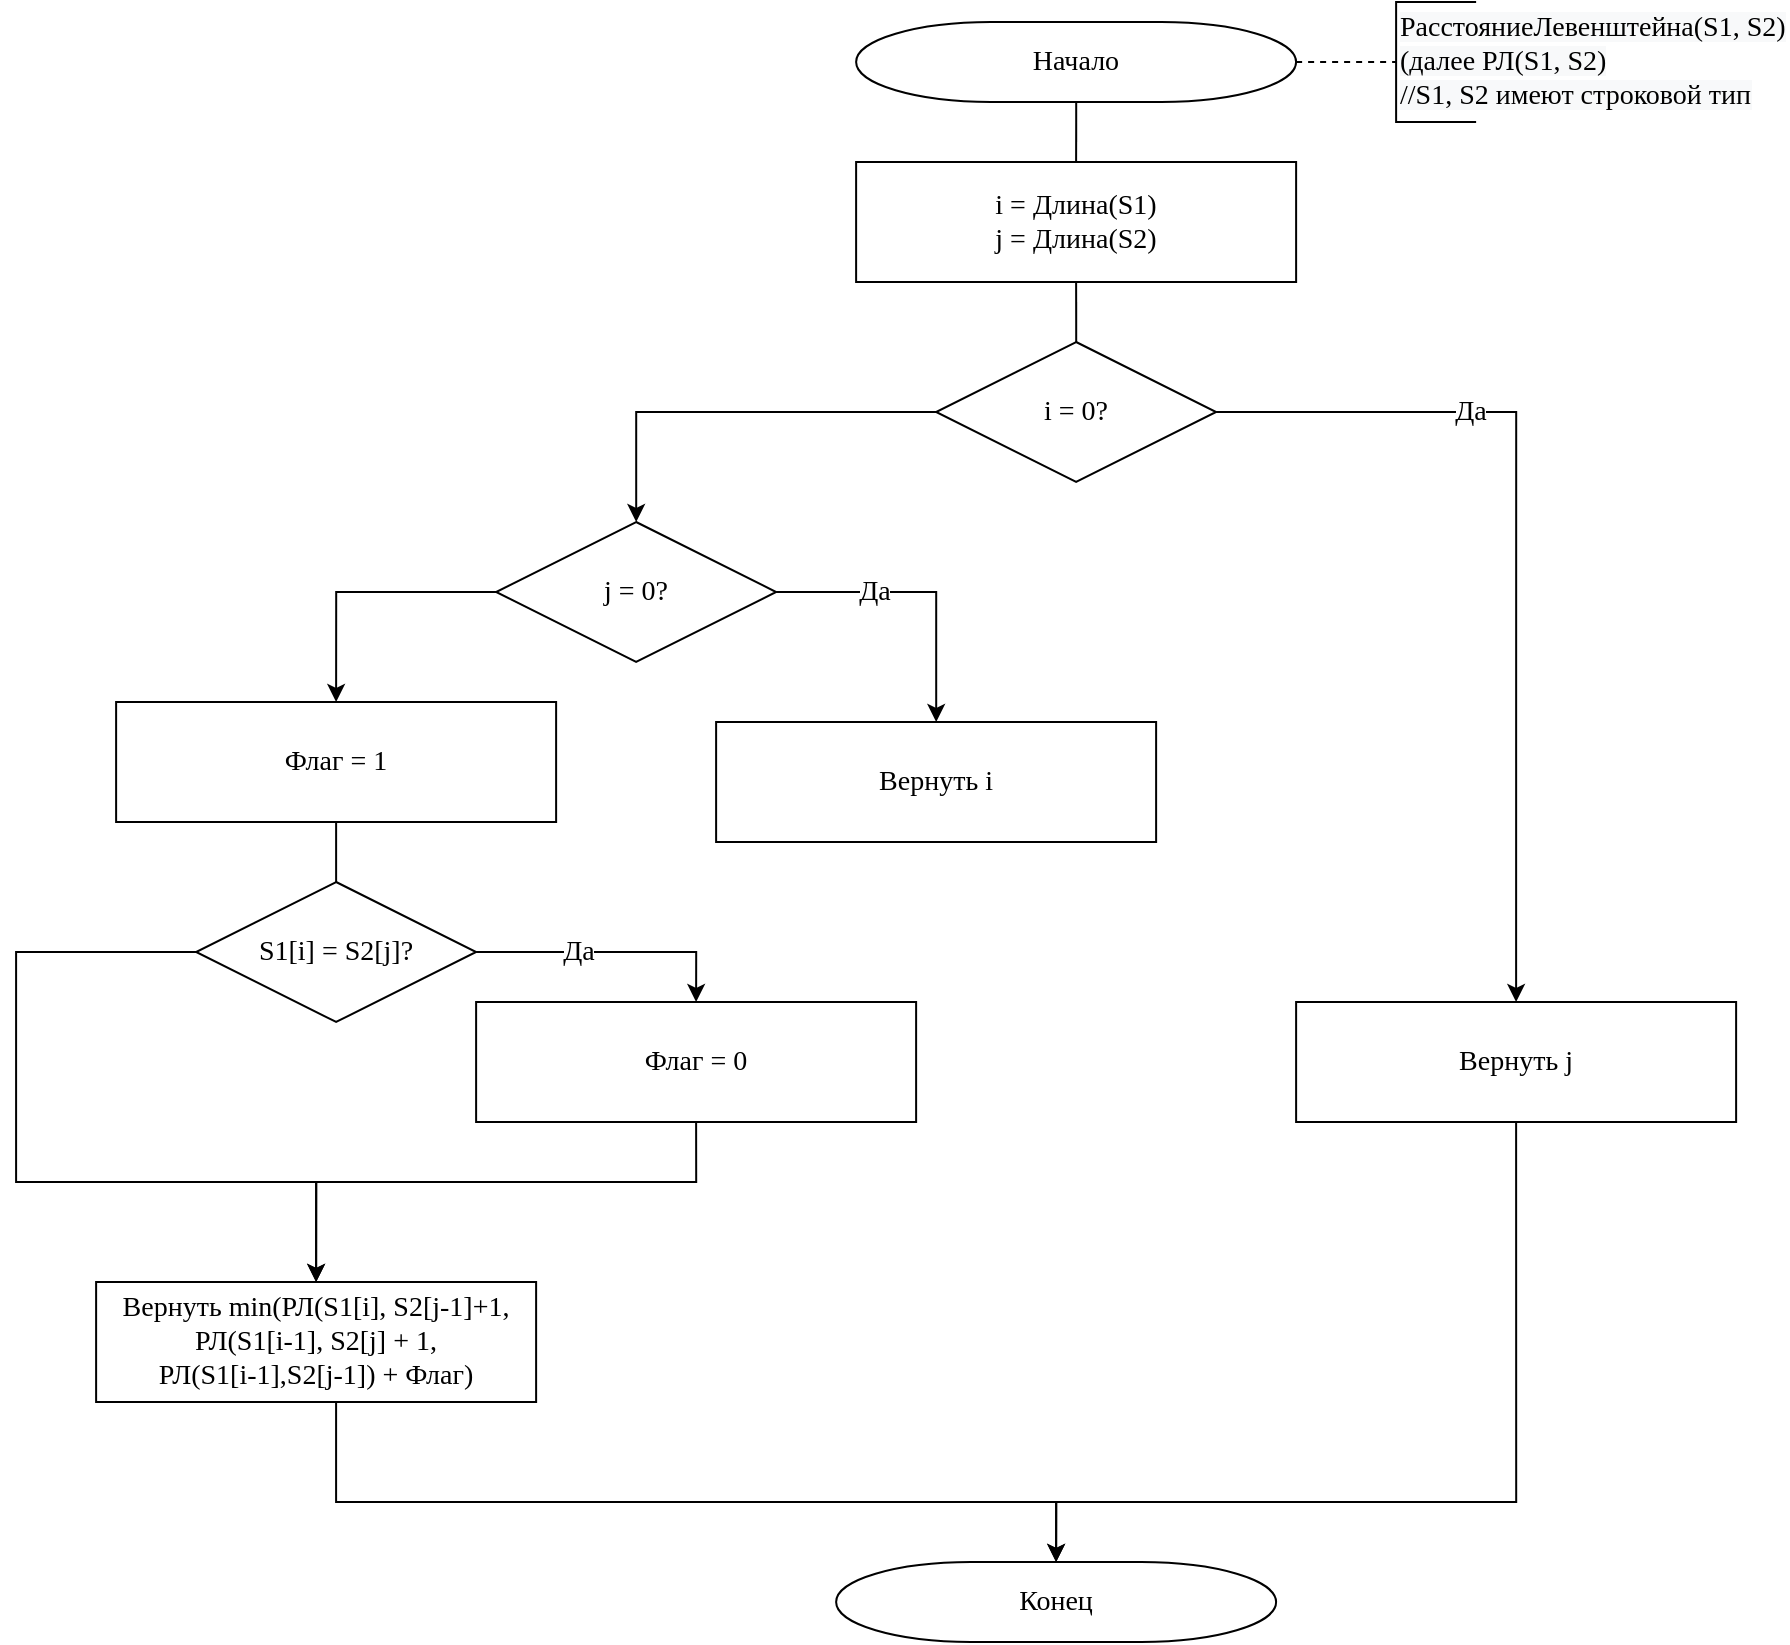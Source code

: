 <mxfile version="13.0.3" type="device"><diagram id="C5RBs43oDa-KdzZeNtuy" name="Page-1"><mxGraphModel dx="3685" dy="1109" grid="1" gridSize="10" guides="1" tooltips="1" connect="1" arrows="1" fold="1" page="1" pageScale="1" pageWidth="827" pageHeight="1169" math="0" shadow="0"><root><mxCell id="WIyWlLk6GJQsqaUBKTNV-0"/><mxCell id="WIyWlLk6GJQsqaUBKTNV-1" parent="WIyWlLk6GJQsqaUBKTNV-0"/><mxCell id="bsRwLm5__5h4R43yuuV7-6" style="edgeStyle=orthogonalEdgeStyle;rounded=0;orthogonalLoop=1;jettySize=auto;html=1;exitX=1;exitY=0.5;exitDx=0;exitDy=0;exitPerimeter=0;entryX=0;entryY=0.5;entryDx=0;entryDy=0;fontFamily=Times New Roman;fontSize=14;endArrow=none;endFill=0;dashed=1;entryPerimeter=0;" edge="1" parent="WIyWlLk6GJQsqaUBKTNV-1" source="bsRwLm5__5h4R43yuuV7-0" target="bsRwLm5__5h4R43yuuV7-8"><mxGeometry relative="1" as="geometry"><mxPoint x="-239.94" y="100" as="targetPoint"/><Array as="points"><mxPoint x="-199.94" y="110"/></Array></mxGeometry></mxCell><mxCell id="bsRwLm5__5h4R43yuuV7-0" value="Начало" style="strokeWidth=1;html=1;shape=mxgraph.flowchart.terminator;whiteSpace=wrap;fontSize=14;fontFamily=Times New Roman;" vertex="1" parent="WIyWlLk6GJQsqaUBKTNV-1"><mxGeometry x="-469.94" y="90" width="220" height="40" as="geometry"/></mxCell><mxCell id="bsRwLm5__5h4R43yuuV7-1" value="Конец" style="strokeWidth=1;html=1;shape=mxgraph.flowchart.terminator;whiteSpace=wrap;fontSize=14;fontFamily=Times New Roman;" vertex="1" parent="WIyWlLk6GJQsqaUBKTNV-1"><mxGeometry x="-479.94" y="860" width="220" height="40" as="geometry"/></mxCell><mxCell id="bsRwLm5__5h4R43yuuV7-11" value="Да" style="edgeStyle=orthogonalEdgeStyle;rounded=0;orthogonalLoop=1;jettySize=auto;html=1;exitX=1;exitY=0.5;exitDx=0;exitDy=0;exitPerimeter=0;entryX=0.5;entryY=0;entryDx=0;entryDy=0;endArrow=classic;endFill=1;fontFamily=Times New Roman;fontSize=14;" edge="1" parent="WIyWlLk6GJQsqaUBKTNV-1" source="bsRwLm5__5h4R43yuuV7-2" target="bsRwLm5__5h4R43yuuV7-32"><mxGeometry x="-0.429" relative="1" as="geometry"><mxPoint x="-99.94" y="440.0" as="targetPoint"/><mxPoint as="offset"/></mxGeometry></mxCell><mxCell id="bsRwLm5__5h4R43yuuV7-13" style="edgeStyle=orthogonalEdgeStyle;rounded=0;orthogonalLoop=1;jettySize=auto;html=1;exitX=0;exitY=0.5;exitDx=0;exitDy=0;exitPerimeter=0;endArrow=classic;endFill=1;fontFamily=Times New Roman;fontSize=14;" edge="1" parent="WIyWlLk6GJQsqaUBKTNV-1" source="bsRwLm5__5h4R43yuuV7-2" target="bsRwLm5__5h4R43yuuV7-12"><mxGeometry relative="1" as="geometry"/></mxCell><mxCell id="bsRwLm5__5h4R43yuuV7-2" value="i = 0?" style="strokeWidth=1;html=1;shape=mxgraph.flowchart.decision;whiteSpace=wrap;fontFamily=Times New Roman;fontSize=14;" vertex="1" parent="WIyWlLk6GJQsqaUBKTNV-1"><mxGeometry x="-429.94" y="250" width="140" height="70" as="geometry"/></mxCell><mxCell id="bsRwLm5__5h4R43yuuV7-8" value="&lt;span style=&quot;font-family: &amp;#34;times new roman&amp;#34; ; font-size: 14px ; font-style: normal ; font-weight: 400 ; letter-spacing: normal ; text-align: center ; text-indent: 0px ; text-transform: none ; word-spacing: 0px ; background-color: rgb(248 , 249 , 250) ; float: none ; display: inline&quot;&gt;РасстояниеЛевенштейна(S1, S2) &lt;br&gt;(далее РЛ(S1, S2)&lt;br&gt;//S1, S2 имеют строковой тип&lt;br&gt;&lt;/span&gt;" style="strokeWidth=1;html=1;shape=mxgraph.flowchart.annotation_1;align=left;pointerEvents=1;fontFamily=Times New Roman;fontSize=14;" vertex="1" parent="WIyWlLk6GJQsqaUBKTNV-1"><mxGeometry x="-199.94" y="80" width="40" height="60" as="geometry"/></mxCell><mxCell id="bsRwLm5__5h4R43yuuV7-16" value="Да" style="edgeStyle=orthogonalEdgeStyle;rounded=0;orthogonalLoop=1;jettySize=auto;html=1;exitX=1;exitY=0.5;exitDx=0;exitDy=0;exitPerimeter=0;endArrow=classic;endFill=1;fontFamily=Times New Roman;fontSize=14;" edge="1" parent="WIyWlLk6GJQsqaUBKTNV-1" source="bsRwLm5__5h4R43yuuV7-12" target="bsRwLm5__5h4R43yuuV7-15"><mxGeometry x="-0.31" relative="1" as="geometry"><mxPoint x="-1" as="offset"/></mxGeometry></mxCell><mxCell id="bsRwLm5__5h4R43yuuV7-20" style="edgeStyle=orthogonalEdgeStyle;rounded=0;orthogonalLoop=1;jettySize=auto;html=1;exitX=0;exitY=0.5;exitDx=0;exitDy=0;exitPerimeter=0;entryX=0.5;entryY=0;entryDx=0;entryDy=0;endArrow=classic;endFill=1;fontFamily=Times New Roman;fontSize=14;" edge="1" parent="WIyWlLk6GJQsqaUBKTNV-1" source="bsRwLm5__5h4R43yuuV7-12" target="bsRwLm5__5h4R43yuuV7-19"><mxGeometry relative="1" as="geometry"/></mxCell><mxCell id="bsRwLm5__5h4R43yuuV7-12" value="j = 0?" style="strokeWidth=1;html=1;shape=mxgraph.flowchart.decision;whiteSpace=wrap;fontFamily=Times New Roman;fontSize=14;" vertex="1" parent="WIyWlLk6GJQsqaUBKTNV-1"><mxGeometry x="-649.94" y="340" width="140" height="70" as="geometry"/></mxCell><mxCell id="bsRwLm5__5h4R43yuuV7-15" value="Вернуть i" style="rounded=0;whiteSpace=wrap;html=1;strokeWidth=1;fontFamily=Times New Roman;fontSize=14;" vertex="1" parent="WIyWlLk6GJQsqaUBKTNV-1"><mxGeometry x="-539.94" y="440" width="220" height="60" as="geometry"/></mxCell><mxCell id="bsRwLm5__5h4R43yuuV7-19" value="Флаг = 1" style="rounded=0;whiteSpace=wrap;html=1;strokeWidth=1;fontFamily=Times New Roman;fontSize=14;" vertex="1" parent="WIyWlLk6GJQsqaUBKTNV-1"><mxGeometry x="-839.94" y="430" width="220" height="60" as="geometry"/></mxCell><mxCell id="bsRwLm5__5h4R43yuuV7-25" style="edgeStyle=orthogonalEdgeStyle;rounded=0;orthogonalLoop=1;jettySize=auto;html=1;exitX=0.5;exitY=0;exitDx=0;exitDy=0;exitPerimeter=0;entryX=0.5;entryY=1;entryDx=0;entryDy=0;endArrow=none;endFill=0;fontFamily=Times New Roman;fontSize=14;" edge="1" parent="WIyWlLk6GJQsqaUBKTNV-1" source="bsRwLm5__5h4R43yuuV7-21" target="bsRwLm5__5h4R43yuuV7-19"><mxGeometry relative="1" as="geometry"/></mxCell><mxCell id="bsRwLm5__5h4R43yuuV7-27" value="Да" style="edgeStyle=orthogonalEdgeStyle;rounded=0;orthogonalLoop=1;jettySize=auto;html=1;exitX=1;exitY=0.5;exitDx=0;exitDy=0;exitPerimeter=0;entryX=0.5;entryY=0;entryDx=0;entryDy=0;endArrow=classic;endFill=1;fontFamily=Times New Roman;fontSize=14;" edge="1" parent="WIyWlLk6GJQsqaUBKTNV-1" source="bsRwLm5__5h4R43yuuV7-21" target="bsRwLm5__5h4R43yuuV7-26"><mxGeometry x="-0.25" relative="1" as="geometry"><mxPoint as="offset"/></mxGeometry></mxCell><mxCell id="bsRwLm5__5h4R43yuuV7-30" style="edgeStyle=orthogonalEdgeStyle;rounded=0;orthogonalLoop=1;jettySize=auto;html=1;exitX=0;exitY=0.5;exitDx=0;exitDy=0;exitPerimeter=0;endArrow=classic;endFill=1;fontFamily=Times New Roman;fontSize=14;entryX=0.5;entryY=0;entryDx=0;entryDy=0;" edge="1" parent="WIyWlLk6GJQsqaUBKTNV-1" source="bsRwLm5__5h4R43yuuV7-21" target="bsRwLm5__5h4R43yuuV7-28"><mxGeometry relative="1" as="geometry"><mxPoint x="-729.94" y="690" as="targetPoint"/><Array as="points"><mxPoint x="-889.94" y="555"/><mxPoint x="-889.94" y="670"/><mxPoint x="-739.94" y="670"/></Array></mxGeometry></mxCell><mxCell id="bsRwLm5__5h4R43yuuV7-21" value="S1[i] = S2[j]?" style="strokeWidth=1;html=1;shape=mxgraph.flowchart.decision;whiteSpace=wrap;fontFamily=Times New Roman;fontSize=14;" vertex="1" parent="WIyWlLk6GJQsqaUBKTNV-1"><mxGeometry x="-799.94" y="520" width="140" height="70" as="geometry"/></mxCell><mxCell id="bsRwLm5__5h4R43yuuV7-23" style="edgeStyle=orthogonalEdgeStyle;rounded=0;orthogonalLoop=1;jettySize=auto;html=1;exitX=0.5;exitY=0;exitDx=0;exitDy=0;endArrow=none;endFill=0;fontFamily=Times New Roman;fontSize=14;" edge="1" parent="WIyWlLk6GJQsqaUBKTNV-1" source="bsRwLm5__5h4R43yuuV7-22" target="bsRwLm5__5h4R43yuuV7-0"><mxGeometry relative="1" as="geometry"/></mxCell><mxCell id="bsRwLm5__5h4R43yuuV7-24" style="edgeStyle=orthogonalEdgeStyle;rounded=0;orthogonalLoop=1;jettySize=auto;html=1;exitX=0.5;exitY=1;exitDx=0;exitDy=0;endArrow=none;endFill=0;fontFamily=Times New Roman;fontSize=14;" edge="1" parent="WIyWlLk6GJQsqaUBKTNV-1" source="bsRwLm5__5h4R43yuuV7-22" target="bsRwLm5__5h4R43yuuV7-2"><mxGeometry relative="1" as="geometry"/></mxCell><mxCell id="bsRwLm5__5h4R43yuuV7-22" value="i = Длина(S1)&lt;br&gt;j = Длина(S2)" style="rounded=0;whiteSpace=wrap;html=1;strokeWidth=1;fontFamily=Times New Roman;fontSize=14;" vertex="1" parent="WIyWlLk6GJQsqaUBKTNV-1"><mxGeometry x="-469.94" y="160" width="220" height="60" as="geometry"/></mxCell><mxCell id="bsRwLm5__5h4R43yuuV7-29" style="edgeStyle=orthogonalEdgeStyle;rounded=0;orthogonalLoop=1;jettySize=auto;html=1;exitX=0.5;exitY=1;exitDx=0;exitDy=0;endArrow=classic;endFill=1;fontFamily=Times New Roman;fontSize=14;entryX=0.5;entryY=0;entryDx=0;entryDy=0;" edge="1" parent="WIyWlLk6GJQsqaUBKTNV-1" source="bsRwLm5__5h4R43yuuV7-26" target="bsRwLm5__5h4R43yuuV7-28"><mxGeometry relative="1" as="geometry"><Array as="points"><mxPoint x="-549.94" y="670"/><mxPoint x="-739.94" y="670"/></Array></mxGeometry></mxCell><mxCell id="bsRwLm5__5h4R43yuuV7-26" value="Флаг = 0" style="rounded=0;whiteSpace=wrap;html=1;strokeWidth=1;fontFamily=Times New Roman;fontSize=14;" vertex="1" parent="WIyWlLk6GJQsqaUBKTNV-1"><mxGeometry x="-659.94" y="580" width="220" height="60" as="geometry"/></mxCell><mxCell id="bsRwLm5__5h4R43yuuV7-37" style="edgeStyle=orthogonalEdgeStyle;rounded=0;orthogonalLoop=1;jettySize=auto;html=1;exitX=0.5;exitY=1;exitDx=0;exitDy=0;entryX=0.5;entryY=0;entryDx=0;entryDy=0;entryPerimeter=0;endArrow=classic;endFill=1;fontFamily=Times New Roman;fontSize=14;" edge="1" parent="WIyWlLk6GJQsqaUBKTNV-1" source="bsRwLm5__5h4R43yuuV7-28" target="bsRwLm5__5h4R43yuuV7-1"><mxGeometry relative="1" as="geometry"><Array as="points"><mxPoint x="-729.94" y="830"/><mxPoint x="-369.94" y="830"/></Array></mxGeometry></mxCell><mxCell id="bsRwLm5__5h4R43yuuV7-28" value="Вернуть min(РЛ(S1[i], S2[j-1]+1, РЛ(S1[i-1], S2[j] + 1, &lt;br&gt;РЛ(S1[i-1],S2[j-1]) + Флаг)" style="rounded=0;whiteSpace=wrap;html=1;strokeWidth=1;fontFamily=Times New Roman;fontSize=14;" vertex="1" parent="WIyWlLk6GJQsqaUBKTNV-1"><mxGeometry x="-849.94" y="720" width="220" height="60" as="geometry"/></mxCell><mxCell id="bsRwLm5__5h4R43yuuV7-38" style="edgeStyle=orthogonalEdgeStyle;rounded=0;orthogonalLoop=1;jettySize=auto;html=1;exitX=0.5;exitY=1;exitDx=0;exitDy=0;entryX=0.5;entryY=0;entryDx=0;entryDy=0;entryPerimeter=0;endArrow=classic;endFill=1;fontFamily=Times New Roman;fontSize=14;" edge="1" parent="WIyWlLk6GJQsqaUBKTNV-1" source="bsRwLm5__5h4R43yuuV7-32" target="bsRwLm5__5h4R43yuuV7-1"><mxGeometry relative="1" as="geometry"><Array as="points"><mxPoint x="-139.94" y="830"/><mxPoint x="-369.94" y="830"/></Array></mxGeometry></mxCell><mxCell id="bsRwLm5__5h4R43yuuV7-32" value="Вернуть j" style="rounded=0;whiteSpace=wrap;html=1;strokeWidth=1;fontFamily=Times New Roman;fontSize=14;" vertex="1" parent="WIyWlLk6GJQsqaUBKTNV-1"><mxGeometry x="-249.94" y="580" width="220" height="60" as="geometry"/></mxCell></root></mxGraphModel></diagram></mxfile>